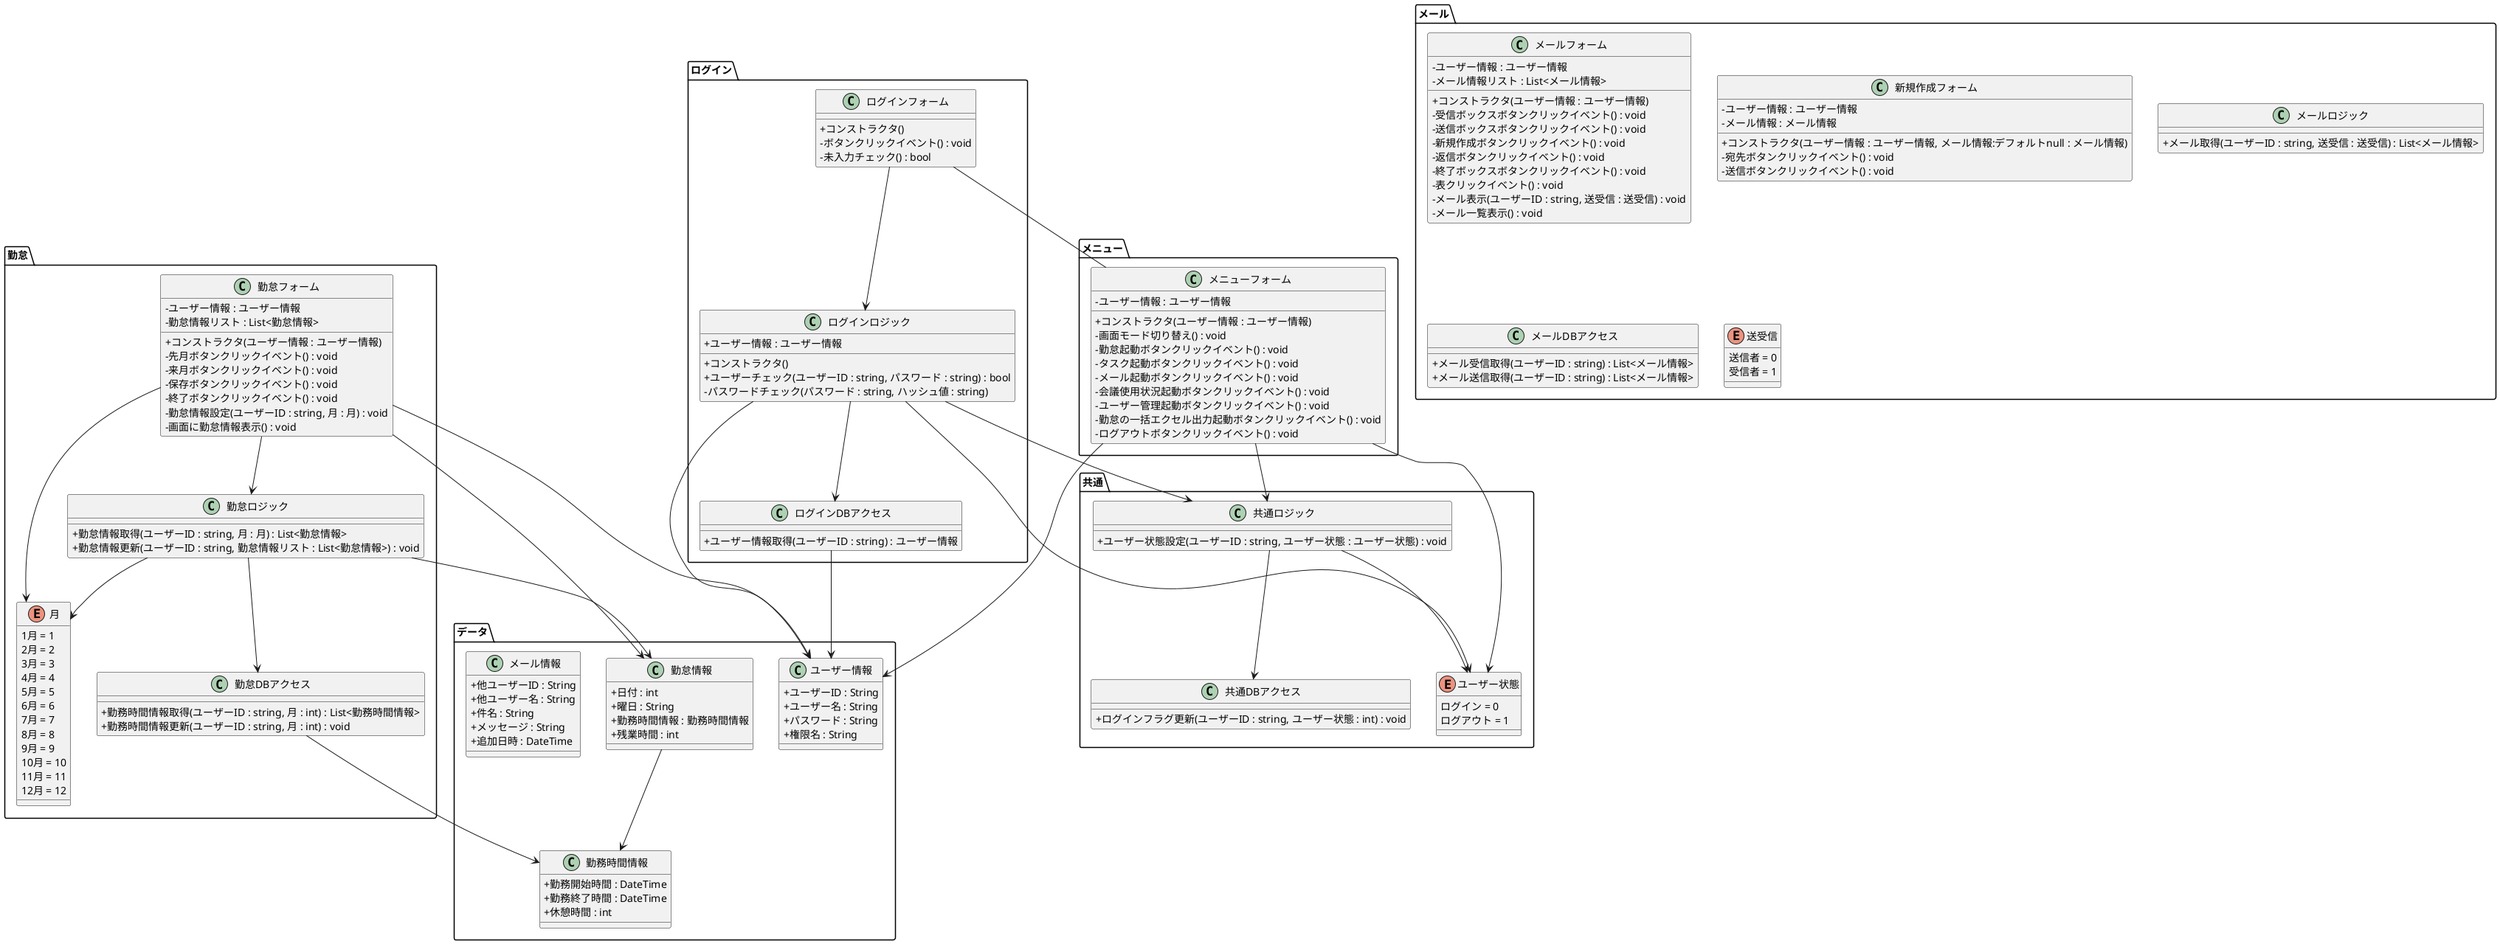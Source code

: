 @startuml

skinparam classAttributeIconSize 0
ログイン.ログインフォーム --> ログイン.ログインロジック
ログイン.ログインフォーム - メニュー.メニューフォーム
ログイン.ログインロジック --> ログイン.ログインDBアクセス
ログイン.ログインロジック --> 共通.共通ロジック
ログイン.ログインロジック --> データ.ユーザー情報
ログイン.ログインロジック --> 共通.ユーザー状態
ログイン.ログインDBアクセス --> データ.ユーザー情報
メニュー.メニューフォーム --> 共通.ユーザー状態
メニュー.メニューフォーム --> 共通.共通ロジック
メニュー.メニューフォーム --> データ.ユーザー情報
共通.共通ロジック --> 共通.共通DBアクセス
共通.共通ロジック --> 共通.ユーザー状態
勤怠.勤怠フォーム --> データ.ユーザー情報
勤怠.勤怠フォーム --> 勤怠.勤怠ロジック
勤怠.勤怠フォーム --> データ.勤怠情報
勤怠.勤怠フォーム --> 勤怠.月
勤怠.勤怠ロジック --> データ.勤怠情報
勤怠.勤怠ロジック --> 勤怠.月
勤怠.勤怠ロジック --> 勤怠.勤怠DBアクセス
勤怠.勤怠DBアクセス --> データ.勤務時間情報
データ.勤怠情報 --> データ.勤務時間情報

namespace ログイン #FFFFFF {
  class ログインフォーム {
    + コンストラクタ()
    - ボタンクリックイベント() : void
    - 未入力チェック() : bool
  }
  
  class ログインロジック {
     + ユーザー情報 : ユーザー情報
     + コンストラクタ()
     + ユーザーチェック(ユーザーID : string, パスワード : string) : bool
     - パスワードチェック(パスワード : string, ハッシュ値 : string)
  }
  
  class ログインDBアクセス {
     + ユーザー情報取得(ユーザーID : string) : ユーザー情報
  }
}

namespace メール #FFFFFF {
  class メールフォーム {
    - ユーザー情報 : ユーザー情報
    - メール情報リスト : List<メール情報>
    + コンストラクタ(ユーザー情報 : ユーザー情報)
    - 受信ボックスボタンクリックイベント() : void
    - 送信ボックスボタンクリックイベント() : void
    - 新規作成ボタンクリックイベント() : void
    - 返信ボタンクリックイベント() : void
    - 終了ボックスボタンクリックイベント() : void
    - 表クリックイベント() : void
    - メール表示(ユーザーID : string, 送受信 : 送受信) : void
    - メール一覧表示() : void
  }

  class 新規作成フォーム {
    - ユーザー情報 : ユーザー情報
    - メール情報 : メール情報
    + コンストラクタ(ユーザー情報 : ユーザー情報, メール情報:デフォルトnull : メール情報)
    - 宛先ボタンクリックイベント() : void
    - 送信ボタンクリックイベント() : void
  }
  
  class メールロジック {
    + メール取得(ユーザーID : string, 送受信 : 送受信) : List<メール情報>
  }
  
  class メールDBアクセス {
    + メール受信取得(ユーザーID : string) : List<メール情報>
    + メール送信取得(ユーザーID : string) : List<メール情報>
  }

  enum 送受信 {
    送信者 = 0
    受信者 = 1
  }
}

namespace 勤怠 #FFFFFF {

  enum 月 {
    1月 = 1
    2月 = 2
    3月 = 3
    4月 = 4
    5月 = 5
    6月 = 6
    7月 = 7
    8月 = 8
    9月 = 9
    10月 = 10
    11月 = 11
    12月 = 12
  }

  class 勤怠フォーム {
    - ユーザー情報 : ユーザー情報
    - 勤怠情報リスト : List<勤怠情報>
    + コンストラクタ(ユーザー情報 : ユーザー情報)
    - 先月ボタンクリックイベント() : void
    - 来月ボタンクリックイベント() : void
    - 保存ボタンクリックイベント() : void
    - 終了ボタンクリックイベント() : void
    - 勤怠情報設定(ユーザーID : string, 月 : 月) : void
    - 画面に勤怠情報表示() : void
  }
  
  class 勤怠ロジック {
     + 勤怠情報取得(ユーザーID : string, 月 : 月) : List<勤怠情報>
     + 勤怠情報更新(ユーザーID : string, 勤怠情報リスト : List<勤怠情報>) : void
  }
  
  class 勤怠DBアクセス {
     + 勤務時間情報取得(ユーザーID : string, 月 : int) : List<勤務時間情報>
     + 勤務時間情報更新(ユーザーID : string, 月 : int) : void
  }
}

namespace 共通 #FFFFFF {
  enum ユーザー状態 {
    ログイン = 0
    ログアウト = 1
  }

  class 共通ロジック {
    + ユーザー状態設定(ユーザーID : string, ユーザー状態 : ユーザー状態) : void
  }
  
  class 共通DBアクセス {
    + ログインフラグ更新(ユーザーID : string, ユーザー状態 : int) : void
  }
}

namespace メニュー #FFFFFF {
  class メニューフォーム {
    - ユーザー情報 : ユーザー情報
    + コンストラクタ(ユーザー情報 : ユーザー情報)
    - 画面モード切り替え() : void
    - 勤怠起動ボタンクリックイベント() : void
    - タスク起動ボタンクリックイベント() : void
    - メール起動ボタンクリックイベント() : void
    - 会議使用状況起動ボタンクリックイベント() : void
    - ユーザー管理起動ボタンクリックイベント() : void
    - 勤怠の一括エクセル出力起動ボタンクリックイベント() : void
    - ログアウトボタンクリックイベント() : void
  }
}

namespace データ #FFFFFF {
  class ユーザー情報 {
     + ユーザーID : String
     + ユーザー名 : String
     + パスワード : String
     + 権限名 : String
  }

  class 勤怠情報 {
     + 日付 : int
     + 曜日 : String
     + 勤務時間情報 : 勤務時間情報
     + 残業時間 : int
  }

  class 勤務時間情報 {
     + 勤務開始時間 : DateTime
     + 勤務終了時間 : DateTime 
     + 休憩時間 : int
  }

  class メール情報 {
     + 他ユーザーID : String
     + 他ユーザー名 : String
     + 件名 : String
     + メッセージ : String
     + 追加日時 : DateTime
  }
}

@enduml